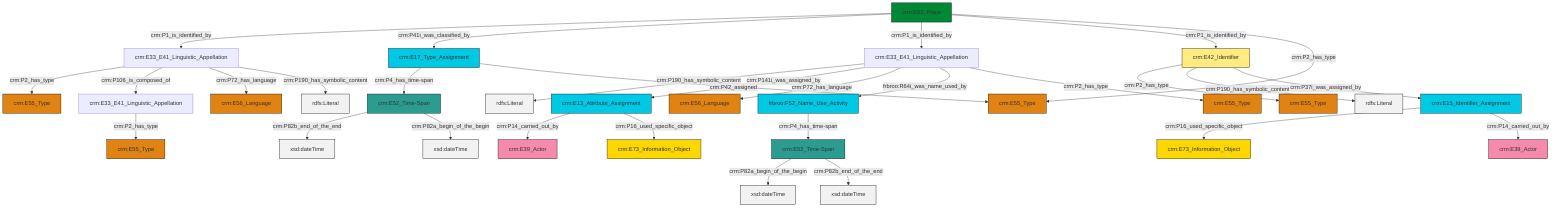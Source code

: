 graph TD
classDef Literal fill:#f2f2f2,stroke:#000000;
classDef CRM_Entity fill:#FFFFFF,stroke:#000000;
classDef Temporal_Entity fill:#00C9E6, stroke:#000000;
classDef Type fill:#E18312, stroke:#000000;
classDef Time-Span fill:#2C9C91, stroke:#000000;
classDef Appellation fill:#FFEB7F, stroke:#000000;
classDef Place fill:#008836, stroke:#000000;
classDef Persistent_Item fill:#B266B2, stroke:#000000;
classDef Conceptual_Object fill:#FFD700, stroke:#000000;
classDef Physical_Thing fill:#D2B48C, stroke:#000000;
classDef Actor fill:#f58aad, stroke:#000000;
classDef PC_Classes fill:#4ce600, stroke:#000000;
classDef Multi fill:#cccccc,stroke:#000000;

4["crm:E42_Identifier"]:::Appellation -->|crm:P2_has_type| 5["crm:E55_Type"]:::Type
6["crm:E13_Attribute_Assignment"]:::Temporal_Entity -->|crm:P14_carried_out_by| 7["crm:E39_Actor"]:::Actor
8["crm:E52_Time-Span"]:::Time-Span -->|crm:P82a_begin_of_the_begin| 9[xsd:dateTime]:::Literal
10["crm:E33_E41_Linguistic_Appellation"]:::Default -->|crm:P190_has_symbolic_content| 11[rdfs:Literal]:::Literal
14["crm:E15_Identifier_Assignment"]:::Temporal_Entity -->|crm:P16_used_specific_object| 0["crm:E73_Information_Object"]:::Conceptual_Object
16["crm:E33_E41_Linguistic_Appellation"]:::Default -->|crm:P2_has_type| 17["crm:E55_Type"]:::Type
16["crm:E33_E41_Linguistic_Appellation"]:::Default -->|crm:P106_is_composed_of| 18["crm:E33_E41_Linguistic_Appellation"]:::Default
4["crm:E42_Identifier"]:::Appellation -->|crm:P190_has_symbolic_content| 24[rdfs:Literal]:::Literal
8["crm:E52_Time-Span"]:::Time-Span -->|crm:P82b_end_of_the_end| 25[xsd:dateTime]:::Literal
16["crm:E33_E41_Linguistic_Appellation"]:::Default -->|crm:P72_has_language| 20["crm:E56_Language"]:::Type
2["crm:E53_Place"]:::Place -->|crm:P1_is_identified_by| 16["crm:E33_E41_Linguistic_Appellation"]:::Default
14["crm:E15_Identifier_Assignment"]:::Temporal_Entity -->|crm:P14_carried_out_by| 30["crm:E39_Actor"]:::Actor
10["crm:E33_E41_Linguistic_Appellation"]:::Default -->|crm:P141i_was_assigned_by| 6["crm:E13_Attribute_Assignment"]:::Temporal_Entity
10["crm:E33_E41_Linguistic_Appellation"]:::Default -->|crm:P72_has_language| 31["crm:E56_Language"]:::Type
4["crm:E42_Identifier"]:::Appellation -->|crm:P37i_was_assigned_by| 14["crm:E15_Identifier_Assignment"]:::Temporal_Entity
32["frbroo:F52_Name_Use_Activity"]:::Temporal_Entity -->|crm:P4_has_time-span| 8["crm:E52_Time-Span"]:::Time-Span
10["crm:E33_E41_Linguistic_Appellation"]:::Default -->|frbroo:R64i_was_name_used_by| 32["frbroo:F52_Name_Use_Activity"]:::Temporal_Entity
2["crm:E53_Place"]:::Place -->|crm:P41i_was_classified_by| 22["crm:E17_Type_Assignment"]:::Temporal_Entity
10["crm:E33_E41_Linguistic_Appellation"]:::Default -->|crm:P2_has_type| 12["crm:E55_Type"]:::Type
37["crm:E52_Time-Span"]:::Time-Span -->|crm:P82b_end_of_the_end| 38[xsd:dateTime]:::Literal
2["crm:E53_Place"]:::Place -->|crm:P1_is_identified_by| 10["crm:E33_E41_Linguistic_Appellation"]:::Default
2["crm:E53_Place"]:::Place -->|crm:P1_is_identified_by| 4["crm:E42_Identifier"]:::Appellation
16["crm:E33_E41_Linguistic_Appellation"]:::Default -->|crm:P190_has_symbolic_content| 41[rdfs:Literal]:::Literal
37["crm:E52_Time-Span"]:::Time-Span -->|crm:P82a_begin_of_the_begin| 46[xsd:dateTime]:::Literal
18["crm:E33_E41_Linguistic_Appellation"]:::Default -->|crm:P2_has_type| 33["crm:E55_Type"]:::Type
22["crm:E17_Type_Assignment"]:::Temporal_Entity -->|crm:P4_has_time-span| 37["crm:E52_Time-Span"]:::Time-Span
2["crm:E53_Place"]:::Place -->|crm:P2_has_type| 43["crm:E55_Type"]:::Type
6["crm:E13_Attribute_Assignment"]:::Temporal_Entity -->|crm:P16_used_specific_object| 47["crm:E73_Information_Object"]:::Conceptual_Object
22["crm:E17_Type_Assignment"]:::Temporal_Entity -->|crm:P42_assigned| 43["crm:E55_Type"]:::Type